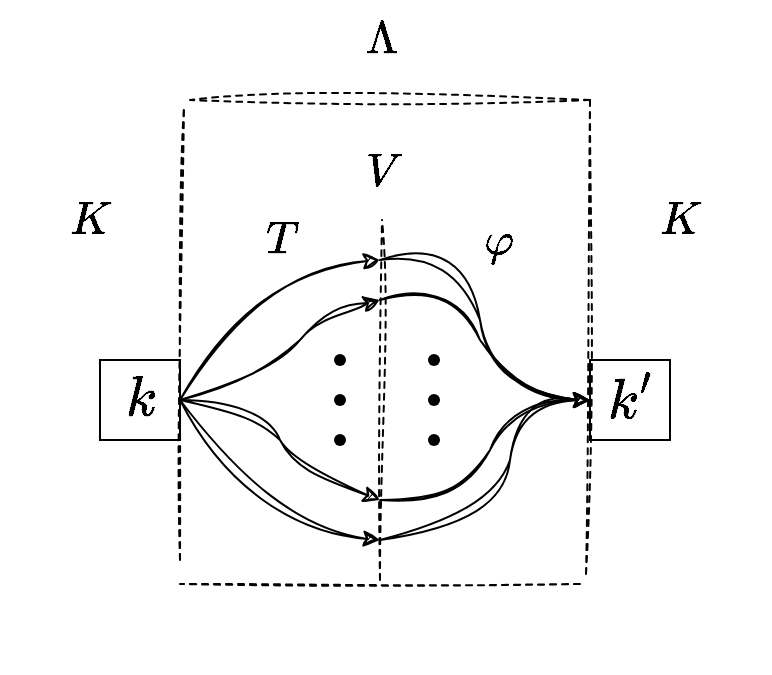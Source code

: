 <mxfile version="24.2.5" type="device" pages="2">
  <diagram id="CDcMdj7Fr2qlYyaRchAT" name="Lambda">
    <mxGraphModel dx="1100" dy="902" grid="1" gridSize="10" guides="1" tooltips="1" connect="1" arrows="1" fold="1" page="1" pageScale="1" pageWidth="850" pageHeight="1100" math="1" shadow="0">
      <root>
        <mxCell id="0" />
        <mxCell id="1" parent="0" />
        <mxCell id="2" value="$$k$$" style="whiteSpace=wrap;html=1;fontSize=24;" parent="1" vertex="1">
          <mxGeometry x="60" y="198" width="40" height="40" as="geometry" />
        </mxCell>
        <mxCell id="I3B6Szq_1TRlmMXlOv3N-2" value="" style="shape=waypoint;sketch=0;size=6;pointerEvents=1;points=[];fillColor=none;resizable=0;rotatable=0;perimeter=centerPerimeter;snapToPoint=1;hachureGap=4;jiggle=2;curveFitting=1;fontFamily=Architects Daughter;fontSource=https%3A%2F%2Ffonts.googleapis.com%2Fcss%3Ffamily%3DArchitects%2BDaughter;" vertex="1" parent="1">
          <mxGeometry x="170" y="188" width="20" height="20" as="geometry" />
        </mxCell>
        <mxCell id="I3B6Szq_1TRlmMXlOv3N-3" value="" style="shape=waypoint;sketch=0;size=6;pointerEvents=1;points=[];fillColor=none;resizable=0;rotatable=0;perimeter=centerPerimeter;snapToPoint=1;hachureGap=4;jiggle=2;curveFitting=1;fontFamily=Architects Daughter;fontSource=https%3A%2F%2Ffonts.googleapis.com%2Fcss%3Ffamily%3DArchitects%2BDaughter;" vertex="1" parent="1">
          <mxGeometry x="170" y="208" width="20" height="20" as="geometry" />
        </mxCell>
        <mxCell id="I3B6Szq_1TRlmMXlOv3N-4" value="" style="shape=waypoint;sketch=0;size=6;pointerEvents=1;points=[];fillColor=none;resizable=0;rotatable=0;perimeter=centerPerimeter;snapToPoint=1;hachureGap=4;jiggle=2;curveFitting=1;fontFamily=Architects Daughter;fontSource=https%3A%2F%2Ffonts.googleapis.com%2Fcss%3Ffamily%3DArchitects%2BDaughter;" vertex="1" parent="1">
          <mxGeometry x="170" y="228" width="20" height="20" as="geometry" />
        </mxCell>
        <mxCell id="I3B6Szq_1TRlmMXlOv3N-9" value="" style="curved=1;endArrow=classic;html=1;rounded=0;sketch=1;hachureGap=4;jiggle=2;curveFitting=1;fontFamily=Architects Daughter;fontSource=https%3A%2F%2Ffonts.googleapis.com%2Fcss%3Ffamily%3DArchitects%2BDaughter;exitX=1;exitY=0.5;exitDx=0;exitDy=0;" edge="1" parent="1" source="2">
          <mxGeometry width="50" height="50" relative="1" as="geometry">
            <mxPoint x="20" y="383" as="sourcePoint" />
            <mxPoint x="200" y="148" as="targetPoint" />
            <Array as="points">
              <mxPoint x="130" y="153" />
            </Array>
          </mxGeometry>
        </mxCell>
        <mxCell id="I3B6Szq_1TRlmMXlOv3N-10" value="" style="curved=1;endArrow=classic;html=1;rounded=0;sketch=1;hachureGap=4;jiggle=2;curveFitting=1;fontFamily=Architects Daughter;fontSource=https%3A%2F%2Ffonts.googleapis.com%2Fcss%3Ffamily%3DArchitects%2BDaughter;exitX=1;exitY=0.5;exitDx=0;exitDy=0;" edge="1" parent="1" source="2">
          <mxGeometry width="50" height="50" relative="1" as="geometry">
            <mxPoint x="110" y="228" as="sourcePoint" />
            <mxPoint x="200" y="168" as="targetPoint" />
            <Array as="points">
              <mxPoint x="140" y="203" />
              <mxPoint x="180" y="173" />
            </Array>
          </mxGeometry>
        </mxCell>
        <mxCell id="I3B6Szq_1TRlmMXlOv3N-11" value="" style="curved=1;endArrow=classic;html=1;rounded=0;sketch=1;hachureGap=4;jiggle=2;curveFitting=1;fontFamily=Architects Daughter;fontSource=https%3A%2F%2Ffonts.googleapis.com%2Fcss%3Ffamily%3DArchitects%2BDaughter;exitX=1;exitY=0.5;exitDx=0;exitDy=0;entryX=0.64;entryY=0.32;entryDx=0;entryDy=0;entryPerimeter=0;" edge="1" parent="1" source="2">
          <mxGeometry width="50" height="50" relative="1" as="geometry">
            <mxPoint x="110" y="228" as="sourcePoint" />
            <mxPoint x="200" y="268" as="targetPoint" />
            <Array as="points">
              <mxPoint x="140" y="223" />
              <mxPoint x="160" y="253" />
            </Array>
          </mxGeometry>
        </mxCell>
        <mxCell id="I3B6Szq_1TRlmMXlOv3N-12" value="" style="curved=1;endArrow=classic;html=1;rounded=0;sketch=1;hachureGap=4;jiggle=2;curveFitting=1;fontFamily=Architects Daughter;fontSource=https%3A%2F%2Ffonts.googleapis.com%2Fcss%3Ffamily%3DArchitects%2BDaughter;exitX=1;exitY=0.5;exitDx=0;exitDy=0;entryX=0.68;entryY=0.92;entryDx=0;entryDy=0;entryPerimeter=0;" edge="1" parent="1" source="2">
          <mxGeometry width="50" height="50" relative="1" as="geometry">
            <mxPoint x="110" y="228" as="sourcePoint" />
            <mxPoint x="200" y="288" as="targetPoint" />
            <Array as="points">
              <mxPoint x="140" y="283" />
            </Array>
          </mxGeometry>
        </mxCell>
        <mxCell id="I3B6Szq_1TRlmMXlOv3N-13" value="$$T$$" style="text;html=1;align=center;verticalAlign=middle;resizable=0;points=[];autosize=1;strokeColor=none;fillColor=none;fontFamily=Architects Daughter;fontSource=https%3A%2F%2Ffonts.googleapis.com%2Fcss%3Ffamily%3DArchitects%2BDaughter;fontSize=24;" vertex="1" parent="1">
          <mxGeometry x="106" y="118" width="90" height="40" as="geometry" />
        </mxCell>
        <mxCell id="I3B6Szq_1TRlmMXlOv3N-14" value="$$K$$" style="text;html=1;align=center;verticalAlign=middle;resizable=0;points=[];autosize=1;strokeColor=none;fillColor=none;fontFamily=Architects Daughter;fontSource=https%3A%2F%2Ffonts.googleapis.com%2Fcss%3Ffamily%3DArchitects%2BDaughter;fontSize=24;" vertex="1" parent="1">
          <mxGeometry x="10" y="108" width="90" height="40" as="geometry" />
        </mxCell>
        <mxCell id="I3B6Szq_1TRlmMXlOv3N-15" value="$$V$$" style="text;html=1;align=center;verticalAlign=middle;resizable=0;points=[];autosize=1;strokeColor=none;fillColor=none;fontFamily=Architects Daughter;fontSource=https%3A%2F%2Ffonts.googleapis.com%2Fcss%3Ffamily%3DArchitects%2BDaughter;fontSize=24;" vertex="1" parent="1">
          <mxGeometry x="156" y="84" width="90" height="40" as="geometry" />
        </mxCell>
        <mxCell id="I3B6Szq_1TRlmMXlOv3N-16" value="$$K$$" style="text;html=1;align=center;verticalAlign=middle;resizable=0;points=[];autosize=1;strokeColor=none;fillColor=none;fontFamily=Architects Daughter;fontSource=https%3A%2F%2Ffonts.googleapis.com%2Fcss%3Ffamily%3DArchitects%2BDaughter;fontSize=24;" vertex="1" parent="1">
          <mxGeometry x="305" y="108" width="90" height="40" as="geometry" />
        </mxCell>
        <mxCell id="I3B6Szq_1TRlmMXlOv3N-17" value="$$k&#39;$$" style="whiteSpace=wrap;html=1;fontSize=24;" vertex="1" parent="1">
          <mxGeometry x="305" y="198" width="40" height="40" as="geometry" />
        </mxCell>
        <mxCell id="I3B6Szq_1TRlmMXlOv3N-18" value="" style="curved=1;endArrow=none;html=1;rounded=0;sketch=1;hachureGap=4;jiggle=2;curveFitting=1;fontFamily=Architects Daughter;fontSource=https%3A%2F%2Ffonts.googleapis.com%2Fcss%3Ffamily%3DArchitects%2BDaughter;exitX=0;exitY=0.5;exitDx=0;exitDy=0;startArrow=classic;startFill=1;endFill=0;" edge="1" parent="1" source="I3B6Szq_1TRlmMXlOv3N-17">
          <mxGeometry width="50" height="50" relative="1" as="geometry">
            <mxPoint x="245" y="338" as="sourcePoint" />
            <mxPoint x="200" y="148" as="targetPoint" />
            <Array as="points">
              <mxPoint x="260" y="218" />
              <mxPoint x="240" y="138" />
            </Array>
          </mxGeometry>
        </mxCell>
        <mxCell id="I3B6Szq_1TRlmMXlOv3N-19" value="" style="curved=1;endArrow=classic;html=1;rounded=0;sketch=1;hachureGap=4;jiggle=2;curveFitting=1;fontFamily=Architects Daughter;fontSource=https%3A%2F%2Ffonts.googleapis.com%2Fcss%3Ffamily%3DArchitects%2BDaughter;entryX=0;entryY=0.5;entryDx=0;entryDy=0;" edge="1" parent="1" target="I3B6Szq_1TRlmMXlOv3N-17">
          <mxGeometry width="50" height="50" relative="1" as="geometry">
            <mxPoint x="200" y="168" as="sourcePoint" />
            <mxPoint x="290" y="228" as="targetPoint" />
            <Array as="points">
              <mxPoint x="230" y="158" />
              <mxPoint x="270" y="218" />
            </Array>
          </mxGeometry>
        </mxCell>
        <mxCell id="I3B6Szq_1TRlmMXlOv3N-20" value="" style="curved=1;endArrow=classic;html=1;rounded=0;sketch=1;hachureGap=4;jiggle=2;curveFitting=1;fontFamily=Architects Daughter;fontSource=https%3A%2F%2Ffonts.googleapis.com%2Fcss%3Ffamily%3DArchitects%2BDaughter;entryX=0;entryY=0.5;entryDx=0;entryDy=0;" edge="1" parent="1" target="I3B6Szq_1TRlmMXlOv3N-17">
          <mxGeometry width="50" height="50" relative="1" as="geometry">
            <mxPoint x="200" y="268" as="sourcePoint" />
            <mxPoint x="290" y="228" as="targetPoint" />
            <Array as="points">
              <mxPoint x="240" y="268" />
              <mxPoint x="270" y="218" />
            </Array>
          </mxGeometry>
        </mxCell>
        <mxCell id="I3B6Szq_1TRlmMXlOv3N-21" value="" style="curved=1;endArrow=classic;html=1;rounded=0;sketch=1;hachureGap=4;jiggle=2;curveFitting=1;fontFamily=Architects Daughter;fontSource=https%3A%2F%2Ffonts.googleapis.com%2Fcss%3Ffamily%3DArchitects%2BDaughter;entryX=0;entryY=0.5;entryDx=0;entryDy=0;" edge="1" parent="1" target="I3B6Szq_1TRlmMXlOv3N-17">
          <mxGeometry width="50" height="50" relative="1" as="geometry">
            <mxPoint x="200" y="288" as="sourcePoint" />
            <mxPoint x="290" y="238" as="targetPoint" />
            <Array as="points">
              <mxPoint x="260" y="278" />
              <mxPoint x="270" y="218" />
            </Array>
          </mxGeometry>
        </mxCell>
        <mxCell id="I3B6Szq_1TRlmMXlOv3N-24" value="" style="endArrow=none;dashed=1;html=1;rounded=0;sketch=1;hachureGap=4;jiggle=2;curveFitting=1;fontFamily=Architects Daughter;fontSource=https%3A%2F%2Ffonts.googleapis.com%2Fcss%3Ffamily%3DArchitects%2BDaughter;" edge="1" parent="1">
          <mxGeometry width="50" height="50" relative="1" as="geometry">
            <mxPoint x="100" y="298" as="sourcePoint" />
            <mxPoint x="102" y="71" as="targetPoint" />
          </mxGeometry>
        </mxCell>
        <mxCell id="I3B6Szq_1TRlmMXlOv3N-27" value="" style="shape=waypoint;sketch=0;size=6;pointerEvents=1;points=[];fillColor=none;resizable=0;rotatable=0;perimeter=centerPerimeter;snapToPoint=1;hachureGap=4;jiggle=2;curveFitting=1;fontFamily=Architects Daughter;fontSource=https%3A%2F%2Ffonts.googleapis.com%2Fcss%3Ffamily%3DArchitects%2BDaughter;" vertex="1" parent="1">
          <mxGeometry x="217" y="188" width="20" height="20" as="geometry" />
        </mxCell>
        <mxCell id="I3B6Szq_1TRlmMXlOv3N-28" value="" style="shape=waypoint;sketch=0;size=6;pointerEvents=1;points=[];fillColor=none;resizable=0;rotatable=0;perimeter=centerPerimeter;snapToPoint=1;hachureGap=4;jiggle=2;curveFitting=1;fontFamily=Architects Daughter;fontSource=https%3A%2F%2Ffonts.googleapis.com%2Fcss%3Ffamily%3DArchitects%2BDaughter;" vertex="1" parent="1">
          <mxGeometry x="217" y="208" width="20" height="20" as="geometry" />
        </mxCell>
        <mxCell id="I3B6Szq_1TRlmMXlOv3N-29" value="" style="shape=waypoint;sketch=0;size=6;pointerEvents=1;points=[];fillColor=none;resizable=0;rotatable=0;perimeter=centerPerimeter;snapToPoint=1;hachureGap=4;jiggle=2;curveFitting=1;fontFamily=Architects Daughter;fontSource=https%3A%2F%2Ffonts.googleapis.com%2Fcss%3Ffamily%3DArchitects%2BDaughter;" vertex="1" parent="1">
          <mxGeometry x="217" y="228" width="20" height="20" as="geometry" />
        </mxCell>
        <mxCell id="I3B6Szq_1TRlmMXlOv3N-30" value="" style="endArrow=none;dashed=1;html=1;rounded=0;sketch=1;hachureGap=4;jiggle=2;curveFitting=1;fontFamily=Architects Daughter;fontSource=https%3A%2F%2Ffonts.googleapis.com%2Fcss%3Ffamily%3DArchitects%2BDaughter;" edge="1" parent="1">
          <mxGeometry width="50" height="50" relative="1" as="geometry">
            <mxPoint x="200" y="308" as="sourcePoint" />
            <mxPoint x="201" y="128" as="targetPoint" />
          </mxGeometry>
        </mxCell>
        <mxCell id="I3B6Szq_1TRlmMXlOv3N-31" value="" style="endArrow=none;dashed=1;html=1;rounded=0;sketch=1;hachureGap=4;jiggle=2;curveFitting=1;fontFamily=Architects Daughter;fontSource=https%3A%2F%2Ffonts.googleapis.com%2Fcss%3Ffamily%3DArchitects%2BDaughter;" edge="1" parent="1">
          <mxGeometry width="50" height="50" relative="1" as="geometry">
            <mxPoint x="303" y="305" as="sourcePoint" />
            <mxPoint x="305" y="68" as="targetPoint" />
          </mxGeometry>
        </mxCell>
        <mxCell id="I3B6Szq_1TRlmMXlOv3N-33" value="$$\Lambda$$" style="text;html=1;align=center;verticalAlign=middle;resizable=0;points=[];autosize=1;strokeColor=none;fillColor=none;fontFamily=Architects Daughter;fontSource=https%3A%2F%2Ffonts.googleapis.com%2Fcss%3Ffamily%3DArchitects%2BDaughter;fontSize=24;" vertex="1" parent="1">
          <mxGeometry x="116" y="18" width="170" height="40" as="geometry" />
        </mxCell>
        <mxCell id="I3B6Szq_1TRlmMXlOv3N-34" value="" style="endArrow=none;dashed=1;html=1;rounded=0;sketch=1;hachureGap=4;jiggle=2;curveFitting=1;fontFamily=Architects Daughter;fontSource=https%3A%2F%2Ffonts.googleapis.com%2Fcss%3Ffamily%3DArchitects%2BDaughter;" edge="1" parent="1">
          <mxGeometry width="50" height="50" relative="1" as="geometry">
            <mxPoint x="305" y="68" as="sourcePoint" />
            <mxPoint x="105" y="68" as="targetPoint" />
          </mxGeometry>
        </mxCell>
        <mxCell id="I3B6Szq_1TRlmMXlOv3N-35" value="$$\varphi$$" style="text;html=1;align=center;verticalAlign=middle;resizable=0;points=[];autosize=1;strokeColor=none;fillColor=none;fontFamily=Architects Daughter;fontSource=https%3A%2F%2Ffonts.googleapis.com%2Fcss%3Ffamily%3DArchitects%2BDaughter;fontSize=24;" vertex="1" parent="1">
          <mxGeometry x="179" y="118" width="160" height="40" as="geometry" />
        </mxCell>
        <mxCell id="I3B6Szq_1TRlmMXlOv3N-36" value="" style="endArrow=none;dashed=1;html=1;rounded=0;sketch=1;hachureGap=4;jiggle=2;curveFitting=1;fontFamily=Architects Daughter;fontSource=https%3A%2F%2Ffonts.googleapis.com%2Fcss%3Ffamily%3DArchitects%2BDaughter;" edge="1" parent="1">
          <mxGeometry width="50" height="50" relative="1" as="geometry">
            <mxPoint x="300" y="310" as="sourcePoint" />
            <mxPoint x="100" y="310" as="targetPoint" />
          </mxGeometry>
        </mxCell>
        <mxCell id="I3B6Szq_1TRlmMXlOv3N-42" value="" style="curved=1;endArrow=none;html=1;rounded=0;sketch=1;hachureGap=4;jiggle=2;curveFitting=1;fontFamily=Architects Daughter;fontSource=https%3A%2F%2Ffonts.googleapis.com%2Fcss%3Ffamily%3DArchitects%2BDaughter;endFill=0;flowAnimation=0;opacity=0;" edge="1" parent="1">
          <mxGeometry width="50" height="50" relative="1" as="geometry">
            <mxPoint x="121" y="340" as="sourcePoint" />
            <mxPoint x="281" y="350" as="targetPoint" />
            <Array as="points">
              <mxPoint x="180" y="360" />
              <mxPoint x="231" y="330" />
            </Array>
          </mxGeometry>
        </mxCell>
      </root>
    </mxGraphModel>
  </diagram>
  <diagram id="hXauKrpzdOVOP0B125Zk" name="T_w">
    <mxGraphModel dx="1100" dy="902" grid="1" gridSize="10" guides="1" tooltips="1" connect="1" arrows="1" fold="1" page="1" pageScale="1" pageWidth="850" pageHeight="1100" math="1" shadow="0">
      <root>
        <mxCell id="0" />
        <mxCell id="1" parent="0" />
        <mxCell id="inDHoF1R6sWpup2mzLYP-1" value="" style="edgeStyle=none;orthogonalLoop=1;jettySize=auto;html=1;" parent="1" edge="1">
          <mxGeometry width="100" relative="1" as="geometry">
            <mxPoint x="40" y="130" as="sourcePoint" />
            <mxPoint x="200" y="130" as="targetPoint" />
            <Array as="points" />
          </mxGeometry>
        </mxCell>
        <mxCell id="inDHoF1R6sWpup2mzLYP-2" value="" style="edgeStyle=none;orthogonalLoop=1;jettySize=auto;html=1;" parent="1" edge="1">
          <mxGeometry width="100" relative="1" as="geometry">
            <mxPoint x="40" y="130" as="sourcePoint" />
            <mxPoint x="40" y="20" as="targetPoint" />
            <Array as="points" />
          </mxGeometry>
        </mxCell>
        <mxCell id="inDHoF1R6sWpup2mzLYP-3" value="" style="edgeStyle=none;orthogonalLoop=1;jettySize=auto;html=1;" parent="1" edge="1">
          <mxGeometry width="100" relative="1" as="geometry">
            <mxPoint x="40" y="130" as="sourcePoint" />
            <mxPoint x="90" y="80" as="targetPoint" />
            <Array as="points" />
          </mxGeometry>
        </mxCell>
        <mxCell id="inDHoF1R6sWpup2mzLYP-4" value="" style="edgeStyle=none;orthogonalLoop=1;jettySize=auto;html=1;endArrow=none;endFill=0;startArrow=none;fillColor=#0050ef;strokeColor=#001DBC;" parent="1" source="inDHoF1R6sWpup2mzLYP-6" edge="1">
          <mxGeometry width="100" relative="1" as="geometry">
            <mxPoint x="10" y="150" as="sourcePoint" />
            <mxPoint x="180" y="60" as="targetPoint" />
            <Array as="points" />
          </mxGeometry>
        </mxCell>
        <mxCell id="inDHoF1R6sWpup2mzLYP-7" value="" style="edgeStyle=none;orthogonalLoop=1;jettySize=auto;html=1;endArrow=none;endFill=0;fillColor=#0050ef;strokeColor=#001DBC;" parent="1" target="inDHoF1R6sWpup2mzLYP-6" edge="1">
          <mxGeometry width="100" relative="1" as="geometry">
            <mxPoint x="20" y="140" as="sourcePoint" />
            <mxPoint x="180" y="40" as="targetPoint" />
            <Array as="points" />
          </mxGeometry>
        </mxCell>
        <mxCell id="inDHoF1R6sWpup2mzLYP-6" value="" style="shape=waypoint;sketch=0;size=6;pointerEvents=1;points=[];fillColor=#e51400;resizable=0;rotatable=0;perimeter=centerPerimeter;snapToPoint=1;fontColor=#ffffff;strokeColor=#B20000;" parent="1" vertex="1">
          <mxGeometry x="110" y="80" width="20" height="20" as="geometry" />
        </mxCell>
        <mxCell id="viu4tYAE2l6YB9pahCiR-1" value="$$v$$" style="text;html=1;align=center;verticalAlign=middle;resizable=0;points=[];autosize=1;strokeColor=none;fillColor=none;" parent="1" vertex="1">
          <mxGeometry x="97" y="85" width="60" height="30" as="geometry" />
        </mxCell>
        <mxCell id="viu4tYAE2l6YB9pahCiR-2" value="$$\text{im}T_v$$" style="text;html=1;align=center;verticalAlign=middle;resizable=0;points=[];autosize=1;strokeColor=none;fillColor=none;" parent="1" vertex="1">
          <mxGeometry x="109" y="32" width="110" height="30" as="geometry" />
        </mxCell>
      </root>
    </mxGraphModel>
  </diagram>
</mxfile>

